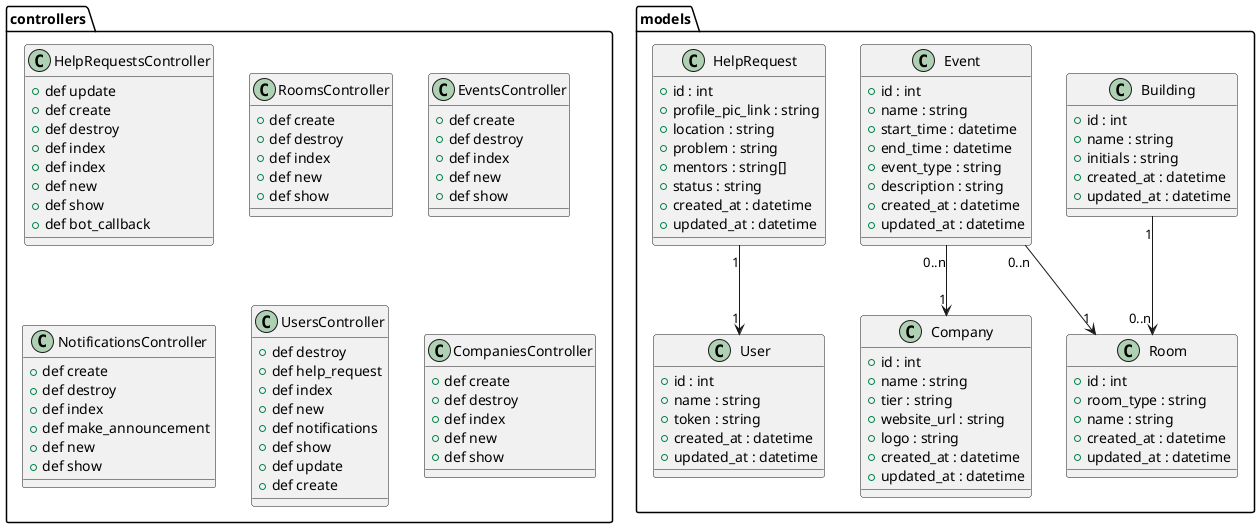 @startuml
package models {
  class User {
    + id : int
    + name : string
    + token : string
    + created_at : datetime
    + updated_at : datetime
  }
  class Building {
    + id : int
    + name : string
    + initials : string
    + created_at : datetime
    + updated_at : datetime
  }
  class Company {
    + id : int
    + name : string
    + tier : string
    + website_url : string
    + logo : string
    + created_at : datetime
    + updated_at : datetime
  }
  class Room {
    + id : int
    + room_type : string
    + name : string
    + created_at : datetime
    + updated_at : datetime
  }
  class Event {
    + id : int
    + name : string
    + start_time : datetime
    + end_time : datetime
    + event_type : string
    + description : string
    + created_at : datetime
    + updated_at : datetime
  }
  class HelpRequest {
    + id : int
    + profile_pic_link : string
    + location : string
    + problem : string
    + mentors : string[]
    + status : string
    + created_at : datetime
    + updated_at : datetime
  }

  Event "0..n" --> "1" Company
  Event "0..n" --> "1" Room
  Building "1" --> "0..n" Room
  HelpRequest "1" --> "1" User
}

package controllers {
  class HelpRequestsController {
    + def update
    + def create
    + def destroy
    + def index
    + def index
    + def new
    + def show
    + def bot_callback
  }
  class RoomsController {
    + def create
    + def destroy
    + def index
    + def new
    + def show
  }
  class EventsController {
    + def create
    + def destroy
    + def index
    + def new
    + def show
  }
  class NotificationsController {
    + def create
    + def destroy
    + def index
    + def make_announcement
    + def new
    + def show
  }
  class UsersController {
    + def destroy
    + def help_request
    + def index
    + def new
    + def notifications
    + def show
    + def update
    + def create
  }
  class CompaniesController {
    + def create
    + def destroy
    + def index
    + def new
    + def show
  }
}
@enduml
